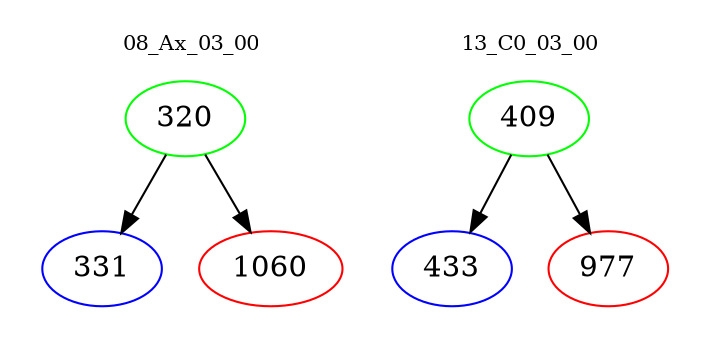 digraph{
subgraph cluster_0 {
color = white
label = "08_Ax_03_00";
fontsize=10;
T0_320 [label="320", color="green"]
T0_320 -> T0_331 [color="black"]
T0_331 [label="331", color="blue"]
T0_320 -> T0_1060 [color="black"]
T0_1060 [label="1060", color="red"]
}
subgraph cluster_1 {
color = white
label = "13_C0_03_00";
fontsize=10;
T1_409 [label="409", color="green"]
T1_409 -> T1_433 [color="black"]
T1_433 [label="433", color="blue"]
T1_409 -> T1_977 [color="black"]
T1_977 [label="977", color="red"]
}
}
